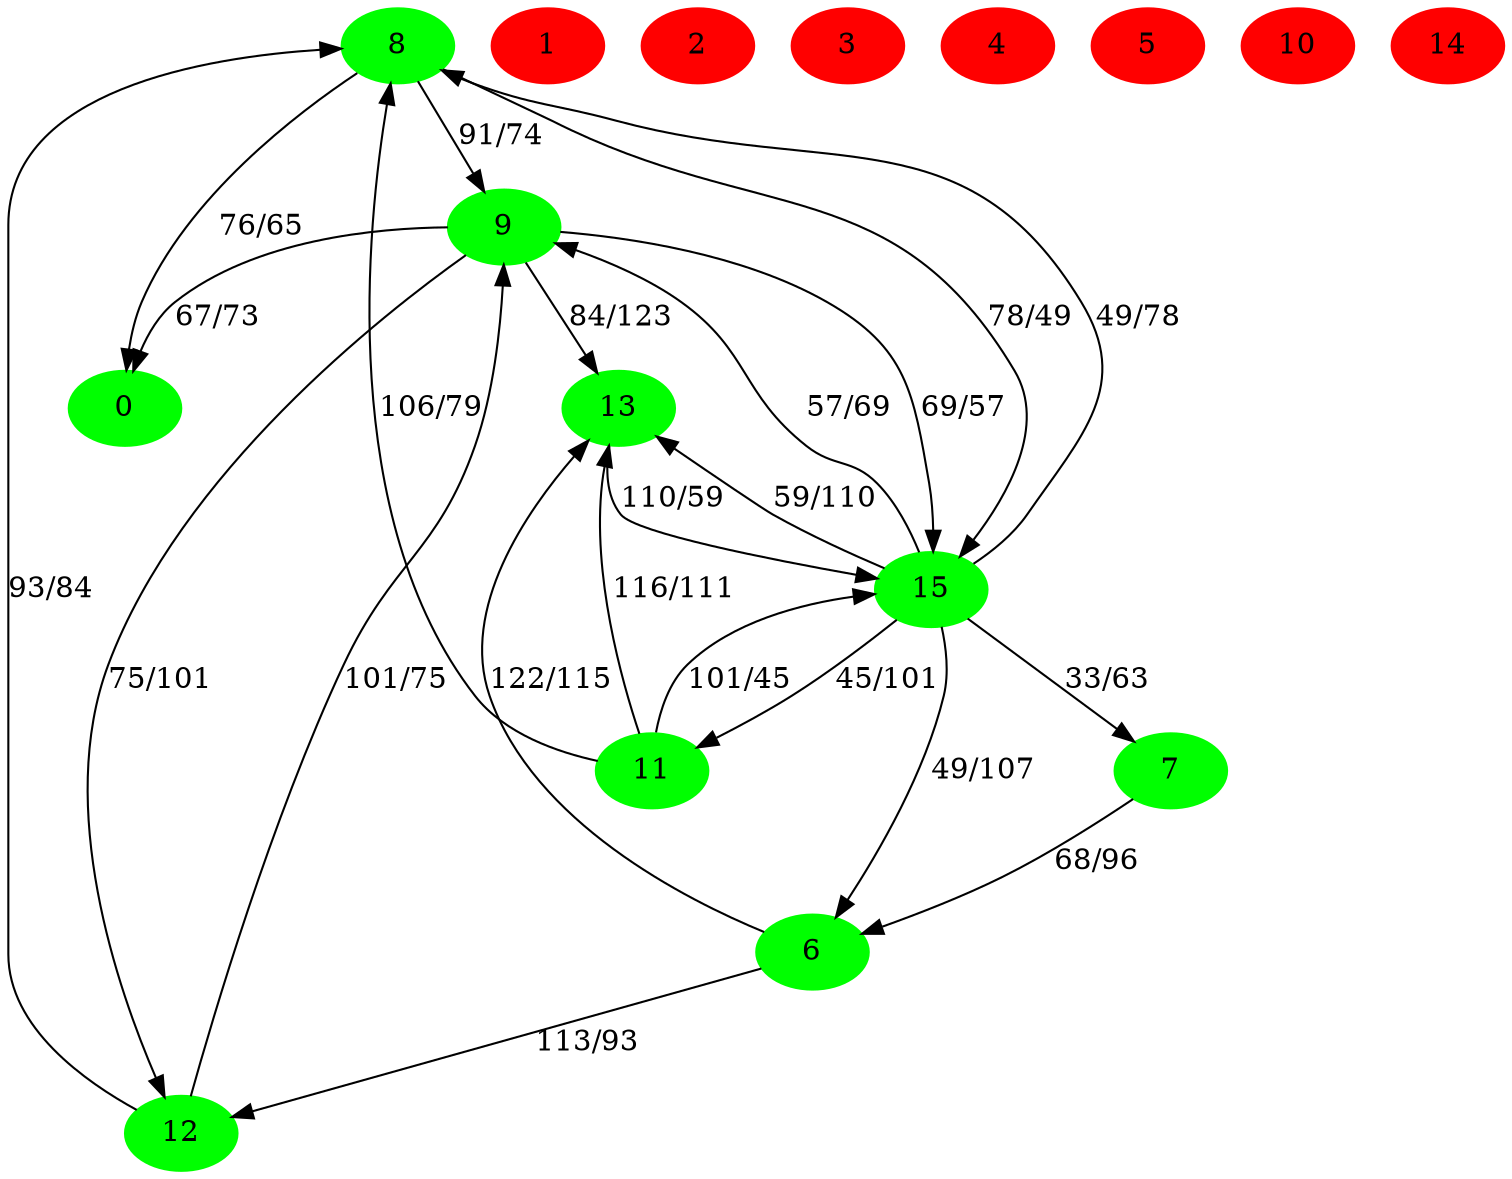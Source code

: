digraph {
	0[color=green; style=filled];
	1[color=red; style=filled];
	2[color=red; style=filled];
	3[color=red; style=filled];
	4[color=red; style=filled];
	5[color=red; style=filled];
	6[color=green; style=filled];
	6 -> 12 [label="113/93"];
	6 -> 13 [label="122/115"];
	7[color=green; style=filled];
	7 -> 6 [label="68/96"];
	8[color=green; style=filled];
	8 -> 0 [label="76/65"];
	8 -> 9 [label="91/74"];
	8 -> 15 [label="78/49"];
	9[color=green; style=filled];
	9 -> 0 [label="67/73"];
	9 -> 12 [label="75/101"];
	9 -> 13 [label="84/123"];
	9 -> 15 [label="69/57"];
	10[color=red; style=filled];
	11[color=green; style=filled];
	11 -> 8 [label="106/79"];
	11 -> 13 [label="116/111"];
	11 -> 15 [label="101/45"];
	12[color=green; style=filled];
	12 -> 8 [label="93/84"];
	12 -> 9 [label="101/75"];
	13[color=green; style=filled];
	13 -> 15 [label="110/59"];
	14[color=red; style=filled];
	15[color=green; style=filled];
	15 -> 6 [label="49/107"];
	15 -> 7 [label="33/63"];
	15 -> 8 [label="49/78"];
	15 -> 9 [label="57/69"];
	15 -> 11 [label="45/101"];
	15 -> 13 [label="59/110"];
}
